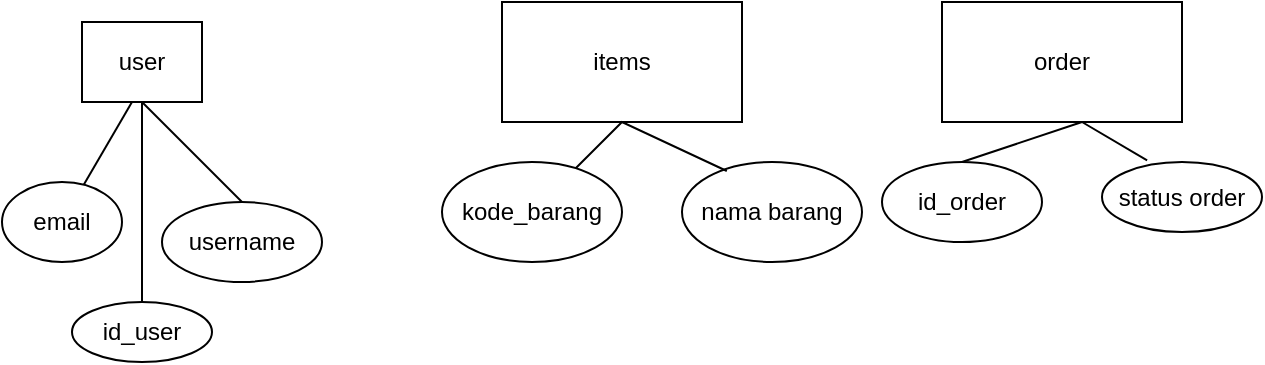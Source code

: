 <mxfile version="20.5.3" type="github">
  <diagram id="ZfACedrdzwrRypN2LxNw" name="Halaman-1">
    <mxGraphModel dx="868" dy="450" grid="1" gridSize="10" guides="1" tooltips="1" connect="1" arrows="1" fold="1" page="1" pageScale="1" pageWidth="827" pageHeight="1169" math="0" shadow="0">
      <root>
        <mxCell id="0" />
        <mxCell id="1" parent="0" />
        <mxCell id="eip9IgvtDJt3whue_GQW-1" value="user" style="rounded=0;whiteSpace=wrap;html=1;" vertex="1" parent="1">
          <mxGeometry x="40" y="50" width="60" height="40" as="geometry" />
        </mxCell>
        <mxCell id="eip9IgvtDJt3whue_GQW-2" value="items" style="rounded=0;whiteSpace=wrap;html=1;" vertex="1" parent="1">
          <mxGeometry x="250" y="40" width="120" height="60" as="geometry" />
        </mxCell>
        <mxCell id="eip9IgvtDJt3whue_GQW-3" value="order" style="rounded=0;whiteSpace=wrap;html=1;" vertex="1" parent="1">
          <mxGeometry x="470" y="40" width="120" height="60" as="geometry" />
        </mxCell>
        <mxCell id="eip9IgvtDJt3whue_GQW-9" value="id_user" style="ellipse;whiteSpace=wrap;html=1;rounded=0;" vertex="1" parent="1">
          <mxGeometry x="35" y="190" width="70" height="30" as="geometry" />
        </mxCell>
        <mxCell id="eip9IgvtDJt3whue_GQW-11" value="username" style="ellipse;whiteSpace=wrap;html=1;rounded=0;" vertex="1" parent="1">
          <mxGeometry x="80" y="140" width="80" height="40" as="geometry" />
        </mxCell>
        <mxCell id="eip9IgvtDJt3whue_GQW-14" value="email" style="ellipse;whiteSpace=wrap;html=1;rounded=0;" vertex="1" parent="1">
          <mxGeometry y="130" width="60" height="40" as="geometry" />
        </mxCell>
        <mxCell id="eip9IgvtDJt3whue_GQW-16" value="" style="endArrow=none;html=1;rounded=0;" edge="1" parent="1" source="eip9IgvtDJt3whue_GQW-14">
          <mxGeometry width="50" height="50" relative="1" as="geometry">
            <mxPoint x="70" y="180" as="sourcePoint" />
            <mxPoint x="65" y="90" as="targetPoint" />
          </mxGeometry>
        </mxCell>
        <mxCell id="eip9IgvtDJt3whue_GQW-17" value="" style="endArrow=none;html=1;rounded=0;entryX=0.5;entryY=1;entryDx=0;entryDy=0;entryPerimeter=0;" edge="1" parent="1" target="eip9IgvtDJt3whue_GQW-1">
          <mxGeometry width="50" height="50" relative="1" as="geometry">
            <mxPoint x="120" y="140" as="sourcePoint" />
            <mxPoint x="140" y="100" as="targetPoint" />
          </mxGeometry>
        </mxCell>
        <mxCell id="eip9IgvtDJt3whue_GQW-23" value="kode_barang" style="ellipse;whiteSpace=wrap;html=1;" vertex="1" parent="1">
          <mxGeometry x="220" y="120" width="90" height="50" as="geometry" />
        </mxCell>
        <mxCell id="eip9IgvtDJt3whue_GQW-24" value="nama barang" style="ellipse;whiteSpace=wrap;html=1;" vertex="1" parent="1">
          <mxGeometry x="340" y="120" width="90" height="50" as="geometry" />
        </mxCell>
        <mxCell id="eip9IgvtDJt3whue_GQW-32" value="" style="endArrow=none;html=1;rounded=0;entryX=0.249;entryY=0.09;entryDx=0;entryDy=0;entryPerimeter=0;" edge="1" parent="1" source="eip9IgvtDJt3whue_GQW-23" target="eip9IgvtDJt3whue_GQW-24">
          <mxGeometry width="50" height="50" relative="1" as="geometry">
            <mxPoint x="260" y="200" as="sourcePoint" />
            <mxPoint x="310" y="150" as="targetPoint" />
            <Array as="points">
              <mxPoint x="310" y="100" />
            </Array>
          </mxGeometry>
        </mxCell>
        <mxCell id="eip9IgvtDJt3whue_GQW-33" value="" style="endArrow=none;html=1;rounded=0;entryX=0.5;entryY=1;entryDx=0;entryDy=0;exitX=0.5;exitY=0;exitDx=0;exitDy=0;" edge="1" parent="1" source="eip9IgvtDJt3whue_GQW-9" target="eip9IgvtDJt3whue_GQW-1">
          <mxGeometry width="50" height="50" relative="1" as="geometry">
            <mxPoint x="130" y="150" as="sourcePoint" />
            <mxPoint x="80" y="100" as="targetPoint" />
          </mxGeometry>
        </mxCell>
        <mxCell id="eip9IgvtDJt3whue_GQW-34" value="id_order" style="ellipse;whiteSpace=wrap;html=1;" vertex="1" parent="1">
          <mxGeometry x="440" y="120" width="80" height="40" as="geometry" />
        </mxCell>
        <mxCell id="eip9IgvtDJt3whue_GQW-35" value="status order" style="ellipse;whiteSpace=wrap;html=1;" vertex="1" parent="1">
          <mxGeometry x="550" y="120" width="80" height="35" as="geometry" />
        </mxCell>
        <mxCell id="eip9IgvtDJt3whue_GQW-36" value="" style="endArrow=none;html=1;rounded=0;exitX=0.5;exitY=0;exitDx=0;exitDy=0;" edge="1" parent="1" source="eip9IgvtDJt3whue_GQW-34">
          <mxGeometry width="50" height="50" relative="1" as="geometry">
            <mxPoint x="490" y="150" as="sourcePoint" />
            <mxPoint x="540" y="100" as="targetPoint" />
          </mxGeometry>
        </mxCell>
        <mxCell id="eip9IgvtDJt3whue_GQW-37" value="" style="endArrow=none;html=1;rounded=0;entryX=0.282;entryY=-0.022;entryDx=0;entryDy=0;entryPerimeter=0;" edge="1" parent="1" target="eip9IgvtDJt3whue_GQW-35">
          <mxGeometry width="50" height="50" relative="1" as="geometry">
            <mxPoint x="540" y="100" as="sourcePoint" />
            <mxPoint x="550" y="110" as="targetPoint" />
          </mxGeometry>
        </mxCell>
      </root>
    </mxGraphModel>
  </diagram>
</mxfile>
